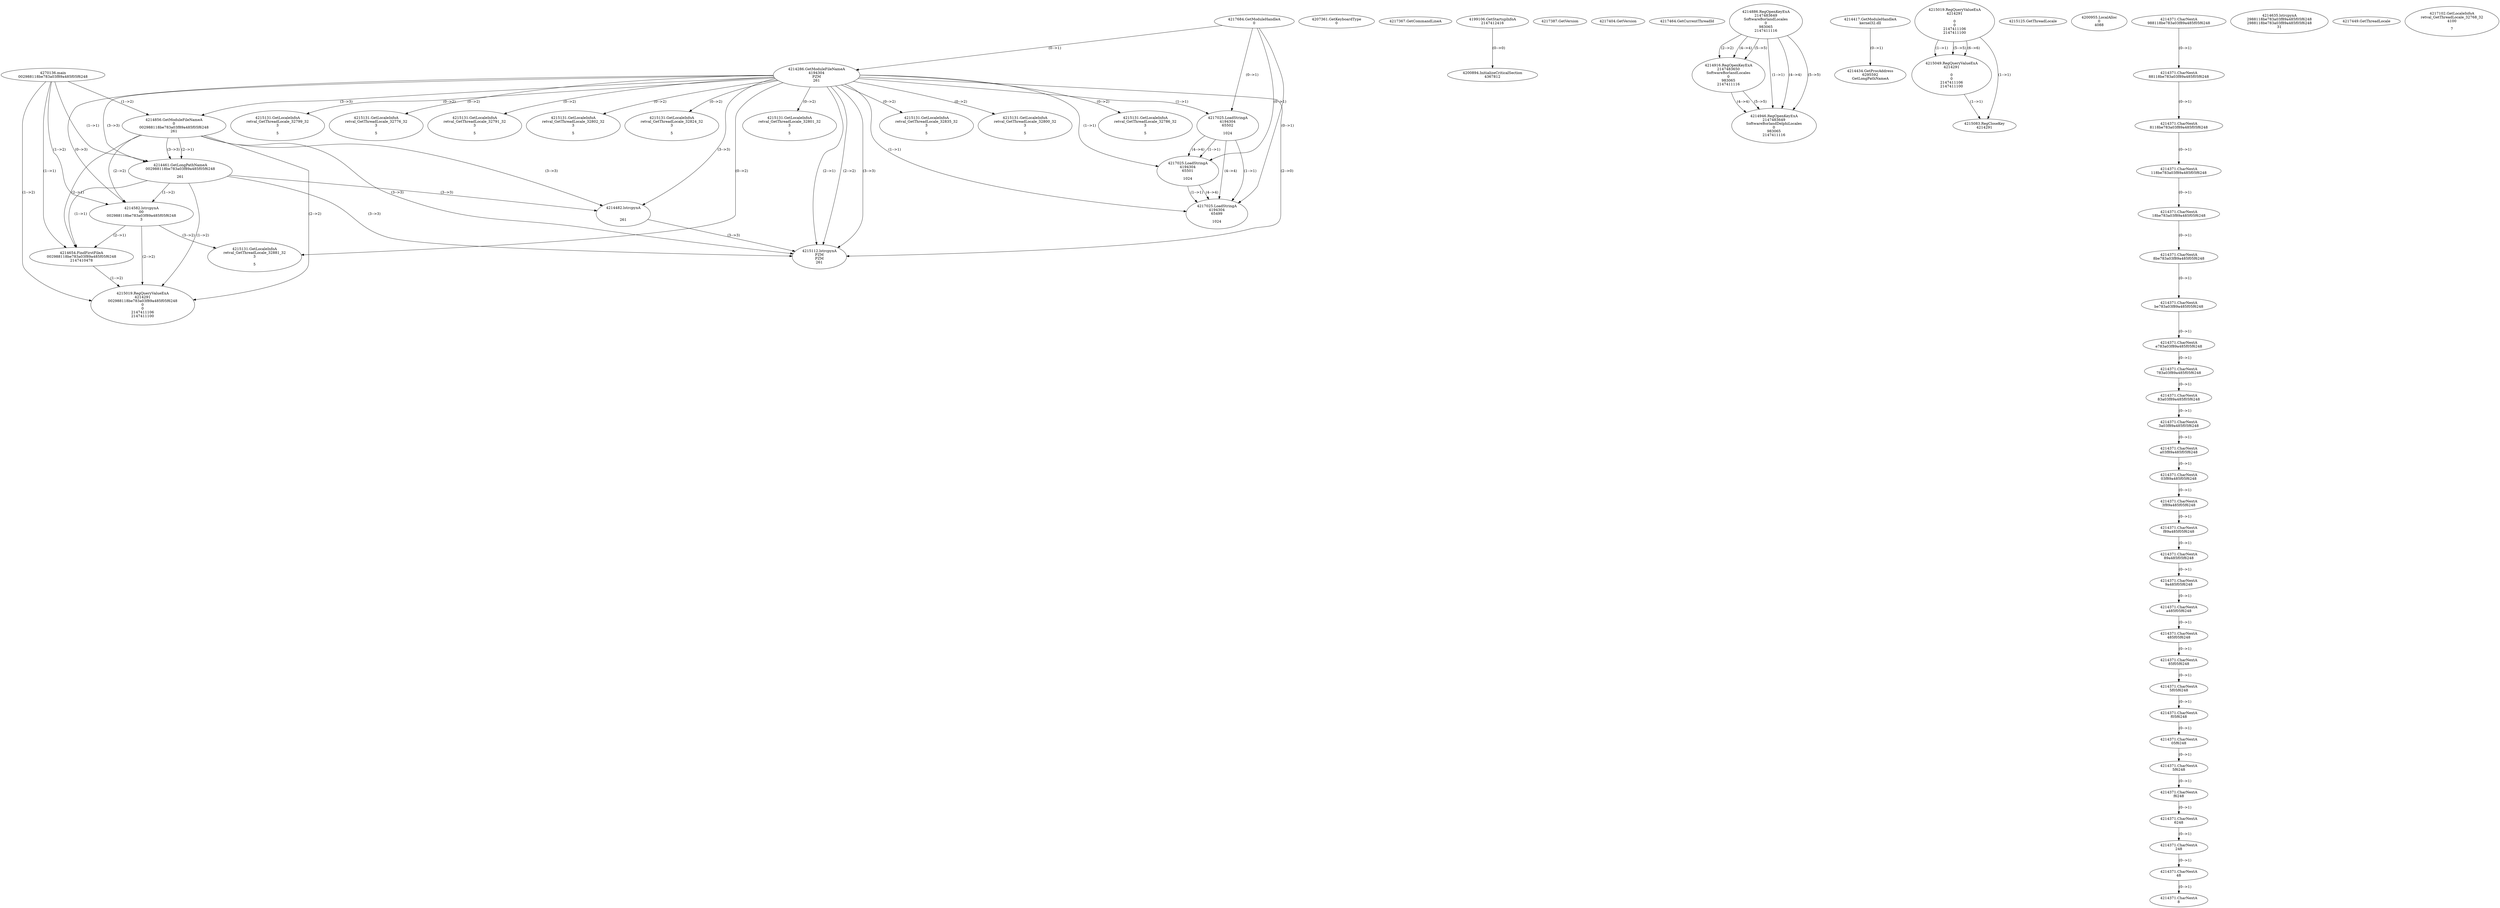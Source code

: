// Global SCDG with merge call
digraph {
	0 [label="4270136.main
002988118be783a03f89a485f05f6248"]
	1 [label="4217684.GetModuleHandleA
0"]
	2 [label="4207361.GetKeyboardType
0"]
	3 [label="4217367.GetCommandLineA
"]
	4 [label="4199106.GetStartupInfoA
2147412416"]
	5 [label="4217387.GetVersion
"]
	6 [label="4217404.GetVersion
"]
	7 [label="4217464.GetCurrentThreadId
"]
	8 [label="4214286.GetModuleFileNameA
4194304
PZM
261"]
	1 -> 8 [label="(0-->1)"]
	9 [label="4214856.GetModuleFileNameA
0
002988118be783a03f89a485f05f6248
261"]
	0 -> 9 [label="(1-->2)"]
	8 -> 9 [label="(3-->3)"]
	10 [label="4214886.RegOpenKeyExA
2147483649
Software\Borland\Locales
0
983065
2147411116"]
	11 [label="4214417.GetModuleHandleA
kernel32.dll"]
	12 [label="4214434.GetProcAddress
6295592
GetLongPathNameA"]
	11 -> 12 [label="(0-->1)"]
	13 [label="4214461.GetLongPathNameA
002988118be783a03f89a485f05f6248

261"]
	0 -> 13 [label="(1-->1)"]
	9 -> 13 [label="(2-->1)"]
	8 -> 13 [label="(3-->3)"]
	9 -> 13 [label="(3-->3)"]
	14 [label="4214482.lstrcpynA


261"]
	8 -> 14 [label="(3-->3)"]
	9 -> 14 [label="(3-->3)"]
	13 -> 14 [label="(3-->3)"]
	15 [label="4215019.RegQueryValueExA
4214291

0
0
2147411106
2147411100"]
	16 [label="4215049.RegQueryValueExA
4214291

0
0
2147411106
2147411100"]
	15 -> 16 [label="(1-->1)"]
	15 -> 16 [label="(5-->5)"]
	15 -> 16 [label="(6-->6)"]
	17 [label="4215083.RegCloseKey
4214291"]
	15 -> 17 [label="(1-->1)"]
	16 -> 17 [label="(1-->1)"]
	18 [label="4215112.lstrcpynA
PZM
PZM
261"]
	8 -> 18 [label="(2-->1)"]
	8 -> 18 [label="(2-->2)"]
	8 -> 18 [label="(3-->3)"]
	9 -> 18 [label="(3-->3)"]
	13 -> 18 [label="(3-->3)"]
	14 -> 18 [label="(3-->3)"]
	8 -> 18 [label="(2-->0)"]
	19 [label="4215125.GetThreadLocale
"]
	20 [label="4215131.GetLocaleInfoA
retval_GetThreadLocale_32801_32
3

5"]
	8 -> 20 [label="(0-->2)"]
	21 [label="4217025.LoadStringA
4194304
65502

1024"]
	1 -> 21 [label="(0-->1)"]
	8 -> 21 [label="(1-->1)"]
	22 [label="4217025.LoadStringA
4194304
65501

1024"]
	1 -> 22 [label="(0-->1)"]
	8 -> 22 [label="(1-->1)"]
	21 -> 22 [label="(1-->1)"]
	21 -> 22 [label="(4-->4)"]
	23 [label="4217025.LoadStringA
4194304
65499

1024"]
	1 -> 23 [label="(0-->1)"]
	8 -> 23 [label="(1-->1)"]
	21 -> 23 [label="(1-->1)"]
	22 -> 23 [label="(1-->1)"]
	21 -> 23 [label="(4-->4)"]
	22 -> 23 [label="(4-->4)"]
	24 [label="4200894.InitializeCriticalSection
4367812"]
	4 -> 24 [label="(0-->0)"]
	25 [label="4200955.LocalAlloc
0
4088"]
	26 [label="4214916.RegOpenKeyExA
2147483650
Software\Borland\Locales
0
983065
2147411116"]
	10 -> 26 [label="(2-->2)"]
	10 -> 26 [label="(4-->4)"]
	10 -> 26 [label="(5-->5)"]
	27 [label="4214946.RegOpenKeyExA
2147483649
Software\Borland\Delphi\Locales
0
983065
2147411116"]
	10 -> 27 [label="(1-->1)"]
	10 -> 27 [label="(4-->4)"]
	26 -> 27 [label="(4-->4)"]
	10 -> 27 [label="(5-->5)"]
	26 -> 27 [label="(5-->5)"]
	28 [label="4215131.GetLocaleInfoA
retval_GetThreadLocale_32835_32
3

5"]
	8 -> 28 [label="(0-->2)"]
	29 [label="4215131.GetLocaleInfoA
retval_GetThreadLocale_32800_32
3

5"]
	8 -> 29 [label="(0-->2)"]
	30 [label="4214582.lstrcpynA
00
002988118be783a03f89a485f05f6248
3"]
	0 -> 30 [label="(1-->2)"]
	9 -> 30 [label="(2-->2)"]
	13 -> 30 [label="(1-->2)"]
	8 -> 30 [label="(0-->3)"]
	31 [label="4214371.CharNextA
988118be783a03f89a485f05f6248"]
	32 [label="4214371.CharNextA
88118be783a03f89a485f05f6248"]
	31 -> 32 [label="(0-->1)"]
	33 [label="4214371.CharNextA
8118be783a03f89a485f05f6248"]
	32 -> 33 [label="(0-->1)"]
	34 [label="4214371.CharNextA
118be783a03f89a485f05f6248"]
	33 -> 34 [label="(0-->1)"]
	35 [label="4214371.CharNextA
18be783a03f89a485f05f6248"]
	34 -> 35 [label="(0-->1)"]
	36 [label="4214371.CharNextA
8be783a03f89a485f05f6248"]
	35 -> 36 [label="(0-->1)"]
	37 [label="4214371.CharNextA
be783a03f89a485f05f6248"]
	36 -> 37 [label="(0-->1)"]
	38 [label="4214371.CharNextA
e783a03f89a485f05f6248"]
	37 -> 38 [label="(0-->1)"]
	39 [label="4214371.CharNextA
783a03f89a485f05f6248"]
	38 -> 39 [label="(0-->1)"]
	40 [label="4214371.CharNextA
83a03f89a485f05f6248"]
	39 -> 40 [label="(0-->1)"]
	41 [label="4214371.CharNextA
3a03f89a485f05f6248"]
	40 -> 41 [label="(0-->1)"]
	42 [label="4214371.CharNextA
a03f89a485f05f6248"]
	41 -> 42 [label="(0-->1)"]
	43 [label="4214371.CharNextA
03f89a485f05f6248"]
	42 -> 43 [label="(0-->1)"]
	44 [label="4214371.CharNextA
3f89a485f05f6248"]
	43 -> 44 [label="(0-->1)"]
	45 [label="4214371.CharNextA
f89a485f05f6248"]
	44 -> 45 [label="(0-->1)"]
	46 [label="4214371.CharNextA
89a485f05f6248"]
	45 -> 46 [label="(0-->1)"]
	47 [label="4214371.CharNextA
9a485f05f6248"]
	46 -> 47 [label="(0-->1)"]
	48 [label="4214371.CharNextA
a485f05f6248"]
	47 -> 48 [label="(0-->1)"]
	49 [label="4214371.CharNextA
485f05f6248"]
	48 -> 49 [label="(0-->1)"]
	50 [label="4214371.CharNextA
85f05f6248"]
	49 -> 50 [label="(0-->1)"]
	51 [label="4214371.CharNextA
5f05f6248"]
	50 -> 51 [label="(0-->1)"]
	52 [label="4214371.CharNextA
f05f6248"]
	51 -> 52 [label="(0-->1)"]
	53 [label="4214371.CharNextA
05f6248"]
	52 -> 53 [label="(0-->1)"]
	54 [label="4214371.CharNextA
5f6248"]
	53 -> 54 [label="(0-->1)"]
	55 [label="4214371.CharNextA
f6248"]
	54 -> 55 [label="(0-->1)"]
	56 [label="4214371.CharNextA
6248"]
	55 -> 56 [label="(0-->1)"]
	57 [label="4214371.CharNextA
248"]
	56 -> 57 [label="(0-->1)"]
	58 [label="4214371.CharNextA
48"]
	57 -> 58 [label="(0-->1)"]
	59 [label="4214371.CharNextA
8"]
	58 -> 59 [label="(0-->1)"]
	60 [label="4214635.lstrcpynA
2988118be783a03f89a485f05f6248
2988118be783a03f89a485f05f6248
31"]
	61 [label="4214654.FindFirstFileA
002988118be783a03f89a485f05f6248
2147410478"]
	0 -> 61 [label="(1-->1)"]
	9 -> 61 [label="(2-->1)"]
	13 -> 61 [label="(1-->1)"]
	30 -> 61 [label="(2-->1)"]
	62 [label="4215019.RegQueryValueExA
4214291
002988118be783a03f89a485f05f6248
0
0
2147411106
2147411100"]
	0 -> 62 [label="(1-->2)"]
	9 -> 62 [label="(2-->2)"]
	13 -> 62 [label="(1-->2)"]
	30 -> 62 [label="(2-->2)"]
	61 -> 62 [label="(1-->2)"]
	63 [label="4215131.GetLocaleInfoA
retval_GetThreadLocale_32881_32
3

5"]
	8 -> 63 [label="(0-->2)"]
	30 -> 63 [label="(3-->2)"]
	64 [label="4215131.GetLocaleInfoA
retval_GetThreadLocale_32786_32
3

5"]
	8 -> 64 [label="(0-->2)"]
	65 [label="4215131.GetLocaleInfoA
retval_GetThreadLocale_32799_32
3

5"]
	8 -> 65 [label="(0-->2)"]
	66 [label="4215131.GetLocaleInfoA
retval_GetThreadLocale_32776_32
3

5"]
	8 -> 66 [label="(0-->2)"]
	67 [label="4215131.GetLocaleInfoA
retval_GetThreadLocale_32791_32
3

5"]
	8 -> 67 [label="(0-->2)"]
	68 [label="4215131.GetLocaleInfoA
retval_GetThreadLocale_32802_32
3

5"]
	8 -> 68 [label="(0-->2)"]
	69 [label="4217449.GetThreadLocale
"]
	70 [label="4217102.GetLocaleInfoA
retval_GetThreadLocale_32768_32
4100

7"]
	71 [label="4215131.GetLocaleInfoA
retval_GetThreadLocale_32824_32
3

5"]
	8 -> 71 [label="(0-->2)"]
}
